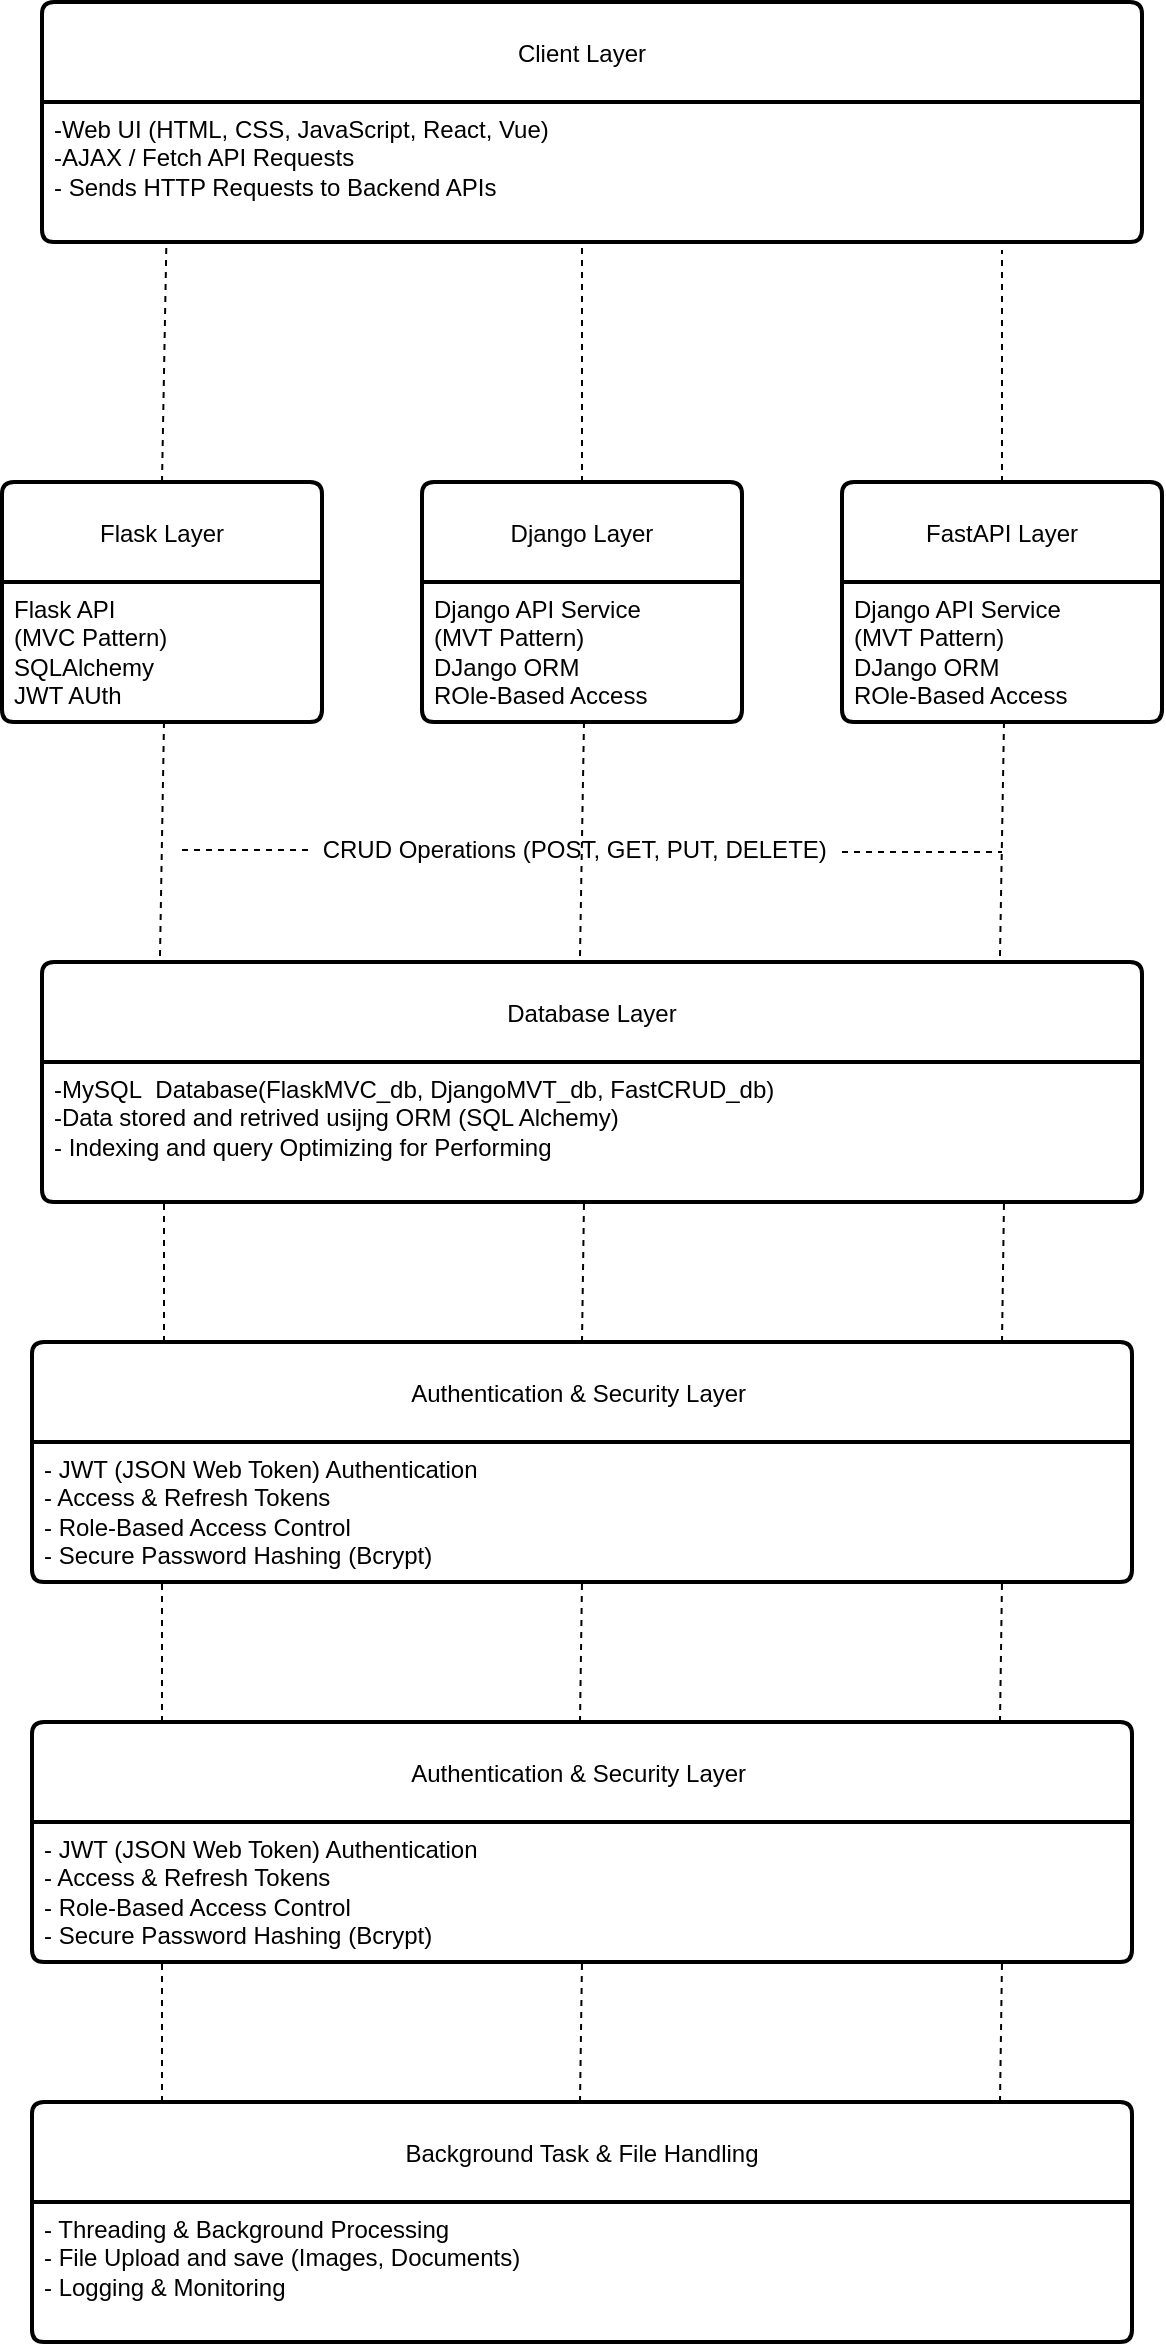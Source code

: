 <mxfile version="26.2.3">
  <diagram name="Page-1" id="sdyggujJHNHN_Gtt9IOw">
    <mxGraphModel dx="1716" dy="1402" grid="1" gridSize="10" guides="1" tooltips="1" connect="1" arrows="1" fold="1" page="1" pageScale="1" pageWidth="850" pageHeight="1100" math="0" shadow="0">
      <root>
        <mxCell id="0" />
        <mxCell id="1" parent="0" />
        <mxCell id="iOZSQs0oFjM2b9_TLqqi-8" value="&lt;span style=&quot;font-size: 12px; text-align: left;&quot;&gt;Client Layer&amp;nbsp; &amp;nbsp;&lt;/span&gt;" style="swimlane;childLayout=stackLayout;horizontal=1;startSize=50;horizontalStack=0;rounded=1;fontSize=14;fontStyle=0;strokeWidth=2;resizeParent=0;resizeLast=1;shadow=0;dashed=0;align=center;arcSize=4;whiteSpace=wrap;html=1;" vertex="1" parent="1">
          <mxGeometry x="1110" y="520" width="550" height="120" as="geometry" />
        </mxCell>
        <mxCell id="iOZSQs0oFjM2b9_TLqqi-9" value="&lt;div&gt;-Web UI (HTML, CSS, JavaScript, React, Vue)&amp;nbsp;&lt;/div&gt;&lt;div&gt;-AJAX / Fetch API Requests&lt;/div&gt;&lt;div&gt;- Sends HTTP Requests to Backend APIs&amp;nbsp;&lt;/div&gt;" style="align=left;strokeColor=none;fillColor=none;spacingLeft=4;spacingRight=4;fontSize=12;verticalAlign=top;resizable=0;rotatable=0;part=1;html=1;whiteSpace=wrap;" vertex="1" parent="iOZSQs0oFjM2b9_TLqqi-8">
          <mxGeometry y="50" width="550" height="70" as="geometry" />
        </mxCell>
        <mxCell id="iOZSQs0oFjM2b9_TLqqi-11" value="&lt;span style=&quot;font-size: 12px; text-align: left;&quot;&gt;Django Layer&lt;/span&gt;" style="swimlane;childLayout=stackLayout;horizontal=1;startSize=50;horizontalStack=0;rounded=1;fontSize=14;fontStyle=0;strokeWidth=2;resizeParent=0;resizeLast=1;shadow=0;dashed=0;align=center;arcSize=4;whiteSpace=wrap;html=1;" vertex="1" parent="1">
          <mxGeometry x="1300" y="760" width="160" height="120" as="geometry" />
        </mxCell>
        <mxCell id="iOZSQs0oFjM2b9_TLqqi-12" value="Django API Service&lt;div&gt;(MVT Pattern)&lt;/div&gt;&lt;div&gt;DJango ORM&lt;/div&gt;&lt;div&gt;ROle-Based Access&lt;/div&gt;" style="align=left;strokeColor=none;fillColor=none;spacingLeft=4;spacingRight=4;fontSize=12;verticalAlign=top;resizable=0;rotatable=0;part=1;html=1;whiteSpace=wrap;" vertex="1" parent="iOZSQs0oFjM2b9_TLqqi-11">
          <mxGeometry y="50" width="160" height="70" as="geometry" />
        </mxCell>
        <mxCell id="iOZSQs0oFjM2b9_TLqqi-13" value="&lt;span style=&quot;font-size: 12px; text-align: left;&quot;&gt;Flask Layer&lt;/span&gt;" style="swimlane;childLayout=stackLayout;horizontal=1;startSize=50;horizontalStack=0;rounded=1;fontSize=14;fontStyle=0;strokeWidth=2;resizeParent=0;resizeLast=1;shadow=0;dashed=0;align=center;arcSize=4;whiteSpace=wrap;html=1;" vertex="1" parent="1">
          <mxGeometry x="1090" y="760" width="160" height="120" as="geometry" />
        </mxCell>
        <mxCell id="iOZSQs0oFjM2b9_TLqqi-14" value="Flask API&lt;div&gt;(MVC Pattern)&lt;/div&gt;&lt;div&gt;SQLAlchemy&lt;/div&gt;&lt;div&gt;JWT AUth&lt;/div&gt;" style="align=left;strokeColor=none;fillColor=none;spacingLeft=4;spacingRight=4;fontSize=12;verticalAlign=top;resizable=0;rotatable=0;part=1;html=1;whiteSpace=wrap;" vertex="1" parent="iOZSQs0oFjM2b9_TLqqi-13">
          <mxGeometry y="50" width="160" height="70" as="geometry" />
        </mxCell>
        <mxCell id="iOZSQs0oFjM2b9_TLqqi-17" value="&lt;span style=&quot;font-size: 12px; text-align: left;&quot;&gt;Database Layer&lt;/span&gt;" style="swimlane;childLayout=stackLayout;horizontal=1;startSize=50;horizontalStack=0;rounded=1;fontSize=14;fontStyle=0;strokeWidth=2;resizeParent=0;resizeLast=1;shadow=0;dashed=0;align=center;arcSize=4;whiteSpace=wrap;html=1;" vertex="1" parent="1">
          <mxGeometry x="1110" y="1000" width="550" height="120" as="geometry" />
        </mxCell>
        <mxCell id="iOZSQs0oFjM2b9_TLqqi-18" value="-MySQL&amp;nbsp; Database(FlaskMVC_db, DjangoMVT_db, FastCRUD_db)&lt;div&gt;-Data stored and retrived usijng ORM (SQL Alchemy)&lt;/div&gt;&lt;div&gt;- Indexing and query Optimizing for Performing&amp;nbsp;&amp;nbsp;&lt;span style=&quot;white-space: pre;&quot;&gt;&#x9;&lt;/span&gt;&lt;/div&gt;" style="align=left;strokeColor=none;fillColor=none;spacingLeft=4;spacingRight=4;fontSize=12;verticalAlign=top;resizable=0;rotatable=0;part=1;html=1;whiteSpace=wrap;" vertex="1" parent="iOZSQs0oFjM2b9_TLqqi-17">
          <mxGeometry y="50" width="550" height="70" as="geometry" />
        </mxCell>
        <mxCell id="iOZSQs0oFjM2b9_TLqqi-26" value="&lt;span style=&quot;font-size: 12px; text-align: left;&quot;&gt;FastAPI Layer&lt;/span&gt;" style="swimlane;childLayout=stackLayout;horizontal=1;startSize=50;horizontalStack=0;rounded=1;fontSize=14;fontStyle=0;strokeWidth=2;resizeParent=0;resizeLast=1;shadow=0;dashed=0;align=center;arcSize=4;whiteSpace=wrap;html=1;" vertex="1" parent="1">
          <mxGeometry x="1510" y="760" width="160" height="120" as="geometry" />
        </mxCell>
        <mxCell id="iOZSQs0oFjM2b9_TLqqi-27" value="Django API Service&lt;div&gt;(MVT Pattern)&lt;/div&gt;&lt;div&gt;DJango ORM&lt;/div&gt;&lt;div&gt;ROle-Based Access&lt;/div&gt;" style="align=left;strokeColor=none;fillColor=none;spacingLeft=4;spacingRight=4;fontSize=12;verticalAlign=top;resizable=0;rotatable=0;part=1;html=1;whiteSpace=wrap;" vertex="1" parent="iOZSQs0oFjM2b9_TLqqi-26">
          <mxGeometry y="50" width="160" height="70" as="geometry" />
        </mxCell>
        <mxCell id="iOZSQs0oFjM2b9_TLqqi-34" value="" style="endArrow=none;dashed=1;html=1;rounded=0;entryX=0.113;entryY=1.037;entryDx=0;entryDy=0;entryPerimeter=0;exitX=0.5;exitY=0;exitDx=0;exitDy=0;" edge="1" parent="1" source="iOZSQs0oFjM2b9_TLqqi-13" target="iOZSQs0oFjM2b9_TLqqi-9">
          <mxGeometry width="50" height="50" relative="1" as="geometry">
            <mxPoint x="1170" y="740" as="sourcePoint" />
            <mxPoint x="1170" y="660" as="targetPoint" />
          </mxGeometry>
        </mxCell>
        <mxCell id="iOZSQs0oFjM2b9_TLqqi-35" value="" style="endArrow=none;dashed=1;html=1;rounded=0;exitX=0.5;exitY=0;exitDx=0;exitDy=0;" edge="1" parent="1" source="iOZSQs0oFjM2b9_TLqqi-11">
          <mxGeometry width="50" height="50" relative="1" as="geometry">
            <mxPoint x="1180" y="770" as="sourcePoint" />
            <mxPoint x="1380" y="643" as="targetPoint" />
          </mxGeometry>
        </mxCell>
        <mxCell id="iOZSQs0oFjM2b9_TLqqi-36" value="" style="endArrow=none;dashed=1;html=1;rounded=0;exitX=0.5;exitY=0;exitDx=0;exitDy=0;" edge="1" parent="1" source="iOZSQs0oFjM2b9_TLqqi-26">
          <mxGeometry width="50" height="50" relative="1" as="geometry">
            <mxPoint x="1390" y="770" as="sourcePoint" />
            <mxPoint x="1590" y="644" as="targetPoint" />
          </mxGeometry>
        </mxCell>
        <mxCell id="iOZSQs0oFjM2b9_TLqqi-37" value="" style="endArrow=none;dashed=1;html=1;rounded=0;entryX=0.113;entryY=1.037;entryDx=0;entryDy=0;entryPerimeter=0;exitX=0.5;exitY=0;exitDx=0;exitDy=0;" edge="1" parent="1">
          <mxGeometry width="50" height="50" relative="1" as="geometry">
            <mxPoint x="1169" y="997" as="sourcePoint" />
            <mxPoint x="1171" y="880" as="targetPoint" />
          </mxGeometry>
        </mxCell>
        <mxCell id="iOZSQs0oFjM2b9_TLqqi-38" value="" style="endArrow=none;dashed=1;html=1;rounded=0;entryX=0.113;entryY=1.037;entryDx=0;entryDy=0;entryPerimeter=0;exitX=0.5;exitY=0;exitDx=0;exitDy=0;" edge="1" parent="1">
          <mxGeometry width="50" height="50" relative="1" as="geometry">
            <mxPoint x="1379" y="997" as="sourcePoint" />
            <mxPoint x="1381" y="880" as="targetPoint" />
          </mxGeometry>
        </mxCell>
        <mxCell id="iOZSQs0oFjM2b9_TLqqi-39" value="" style="endArrow=none;dashed=1;html=1;rounded=0;entryX=0.113;entryY=1.037;entryDx=0;entryDy=0;entryPerimeter=0;exitX=0.5;exitY=0;exitDx=0;exitDy=0;" edge="1" parent="1">
          <mxGeometry width="50" height="50" relative="1" as="geometry">
            <mxPoint x="1589" y="997" as="sourcePoint" />
            <mxPoint x="1591" y="880" as="targetPoint" />
          </mxGeometry>
        </mxCell>
        <mxCell id="iOZSQs0oFjM2b9_TLqqi-44" value=" CRUD Operations (POST, GET, PUT, DELETE)" style="text;whiteSpace=wrap;" vertex="1" parent="1">
          <mxGeometry x="1245" y="930" width="270" height="10" as="geometry" />
        </mxCell>
        <mxCell id="iOZSQs0oFjM2b9_TLqqi-52" value="" style="endArrow=none;dashed=1;html=1;rounded=0;entryX=0;entryY=1;entryDx=0;entryDy=0;" edge="1" parent="1">
          <mxGeometry width="50" height="50" relative="1" as="geometry">
            <mxPoint x="1180" y="944" as="sourcePoint" />
            <mxPoint x="1245.0" y="944" as="targetPoint" />
          </mxGeometry>
        </mxCell>
        <mxCell id="iOZSQs0oFjM2b9_TLqqi-53" value="" style="endArrow=none;dashed=1;html=1;rounded=0;" edge="1" parent="1">
          <mxGeometry width="50" height="50" relative="1" as="geometry">
            <mxPoint x="1510" y="945" as="sourcePoint" />
            <mxPoint x="1590" y="945" as="targetPoint" />
          </mxGeometry>
        </mxCell>
        <mxCell id="iOZSQs0oFjM2b9_TLqqi-57" value="&lt;div style=&quot;text-align: left;&quot;&gt;&lt;span style=&quot;background-color: transparent; font-size: 12px;&quot;&gt;Authentication &amp;amp; Security Layer&amp;nbsp;&lt;/span&gt;&lt;/div&gt;" style="swimlane;childLayout=stackLayout;horizontal=1;startSize=50;horizontalStack=0;rounded=1;fontSize=14;fontStyle=0;strokeWidth=2;resizeParent=0;resizeLast=1;shadow=0;dashed=0;align=center;arcSize=4;whiteSpace=wrap;html=1;" vertex="1" parent="1">
          <mxGeometry x="1105" y="1190" width="550" height="120" as="geometry" />
        </mxCell>
        <mxCell id="iOZSQs0oFjM2b9_TLqqi-58" value="&lt;div&gt;- JWT (JSON Web Token) Authentication&lt;/div&gt;&lt;div&gt;- Access &amp;amp; Refresh Tokens&amp;nbsp;&lt;/div&gt;&lt;div&gt;- Role-Based Access Control&lt;/div&gt;&lt;div&gt;- Secure Password Hashing (Bcrypt)&amp;nbsp;&lt;/div&gt;" style="align=left;strokeColor=none;fillColor=none;spacingLeft=4;spacingRight=4;fontSize=12;verticalAlign=top;resizable=0;rotatable=0;part=1;html=1;whiteSpace=wrap;" vertex="1" parent="iOZSQs0oFjM2b9_TLqqi-57">
          <mxGeometry y="50" width="550" height="70" as="geometry" />
        </mxCell>
        <mxCell id="iOZSQs0oFjM2b9_TLqqi-59" value="&lt;div style=&quot;text-align: left;&quot;&gt;&lt;span style=&quot;background-color: transparent; font-size: 12px;&quot;&gt;Authentication &amp;amp; Security Layer&amp;nbsp;&lt;/span&gt;&lt;/div&gt;" style="swimlane;childLayout=stackLayout;horizontal=1;startSize=50;horizontalStack=0;rounded=1;fontSize=14;fontStyle=0;strokeWidth=2;resizeParent=0;resizeLast=1;shadow=0;dashed=0;align=center;arcSize=4;whiteSpace=wrap;html=1;" vertex="1" parent="1">
          <mxGeometry x="1105" y="1380" width="550" height="120" as="geometry" />
        </mxCell>
        <mxCell id="iOZSQs0oFjM2b9_TLqqi-60" value="&lt;div&gt;- JWT (JSON Web Token) Authentication&lt;/div&gt;&lt;div&gt;- Access &amp;amp; Refresh Tokens&amp;nbsp;&lt;/div&gt;&lt;div&gt;- Role-Based Access Control&lt;/div&gt;&lt;div&gt;- Secure Password Hashing (Bcrypt)&amp;nbsp;&lt;/div&gt;" style="align=left;strokeColor=none;fillColor=none;spacingLeft=4;spacingRight=4;fontSize=12;verticalAlign=top;resizable=0;rotatable=0;part=1;html=1;whiteSpace=wrap;" vertex="1" parent="iOZSQs0oFjM2b9_TLqqi-59">
          <mxGeometry y="50" width="550" height="70" as="geometry" />
        </mxCell>
        <mxCell id="iOZSQs0oFjM2b9_TLqqi-61" value="" style="endArrow=none;dashed=1;html=1;rounded=0;entryX=0.113;entryY=1.037;entryDx=0;entryDy=0;entryPerimeter=0;" edge="1" parent="1">
          <mxGeometry width="50" height="50" relative="1" as="geometry">
            <mxPoint x="1171" y="1190" as="sourcePoint" />
            <mxPoint x="1171" y="1120" as="targetPoint" />
          </mxGeometry>
        </mxCell>
        <mxCell id="iOZSQs0oFjM2b9_TLqqi-62" value="" style="endArrow=none;dashed=1;html=1;rounded=0;entryX=0.113;entryY=1.037;entryDx=0;entryDy=0;entryPerimeter=0;" edge="1" parent="1">
          <mxGeometry width="50" height="50" relative="1" as="geometry">
            <mxPoint x="1380" y="1190" as="sourcePoint" />
            <mxPoint x="1381" y="1120" as="targetPoint" />
          </mxGeometry>
        </mxCell>
        <mxCell id="iOZSQs0oFjM2b9_TLqqi-63" value="" style="endArrow=none;dashed=1;html=1;rounded=0;entryX=0.113;entryY=1.037;entryDx=0;entryDy=0;entryPerimeter=0;" edge="1" parent="1">
          <mxGeometry width="50" height="50" relative="1" as="geometry">
            <mxPoint x="1590" y="1190" as="sourcePoint" />
            <mxPoint x="1591" y="1120" as="targetPoint" />
          </mxGeometry>
        </mxCell>
        <mxCell id="iOZSQs0oFjM2b9_TLqqi-64" value="" style="endArrow=none;dashed=1;html=1;rounded=0;entryX=0.113;entryY=1.037;entryDx=0;entryDy=0;entryPerimeter=0;" edge="1" parent="1">
          <mxGeometry width="50" height="50" relative="1" as="geometry">
            <mxPoint x="1170" y="1380" as="sourcePoint" />
            <mxPoint x="1170" y="1310" as="targetPoint" />
          </mxGeometry>
        </mxCell>
        <mxCell id="iOZSQs0oFjM2b9_TLqqi-65" value="" style="endArrow=none;dashed=1;html=1;rounded=0;entryX=0.113;entryY=1.037;entryDx=0;entryDy=0;entryPerimeter=0;" edge="1" parent="1">
          <mxGeometry width="50" height="50" relative="1" as="geometry">
            <mxPoint x="1379" y="1380" as="sourcePoint" />
            <mxPoint x="1380" y="1310" as="targetPoint" />
          </mxGeometry>
        </mxCell>
        <mxCell id="iOZSQs0oFjM2b9_TLqqi-66" value="" style="endArrow=none;dashed=1;html=1;rounded=0;entryX=0.113;entryY=1.037;entryDx=0;entryDy=0;entryPerimeter=0;" edge="1" parent="1">
          <mxGeometry width="50" height="50" relative="1" as="geometry">
            <mxPoint x="1589" y="1380" as="sourcePoint" />
            <mxPoint x="1590" y="1310" as="targetPoint" />
          </mxGeometry>
        </mxCell>
        <mxCell id="iOZSQs0oFjM2b9_TLqqi-67" value="&lt;div style=&quot;text-align: left;&quot;&gt;&lt;span style=&quot;font-size: 12px;&quot;&gt;Background Task &amp;amp; File Handling&lt;/span&gt;&lt;/div&gt;" style="swimlane;childLayout=stackLayout;horizontal=1;startSize=50;horizontalStack=0;rounded=1;fontSize=14;fontStyle=0;strokeWidth=2;resizeParent=0;resizeLast=1;shadow=0;dashed=0;align=center;arcSize=4;whiteSpace=wrap;html=1;" vertex="1" parent="1">
          <mxGeometry x="1105" y="1570" width="550" height="120" as="geometry" />
        </mxCell>
        <mxCell id="iOZSQs0oFjM2b9_TLqqi-68" value="&lt;div&gt;- Threading &amp;amp; Background Processing&amp;nbsp;&lt;/div&gt;&lt;div&gt;- File Upload and save (Images, Documents)&lt;/div&gt;&lt;div&gt;- Logging &amp;amp; Monitoring&amp;nbsp;&lt;/div&gt;" style="align=left;strokeColor=none;fillColor=none;spacingLeft=4;spacingRight=4;fontSize=12;verticalAlign=top;resizable=0;rotatable=0;part=1;html=1;whiteSpace=wrap;" vertex="1" parent="iOZSQs0oFjM2b9_TLqqi-67">
          <mxGeometry y="50" width="550" height="70" as="geometry" />
        </mxCell>
        <mxCell id="iOZSQs0oFjM2b9_TLqqi-71" value="" style="endArrow=none;dashed=1;html=1;rounded=0;entryX=0.113;entryY=1.037;entryDx=0;entryDy=0;entryPerimeter=0;" edge="1" parent="1">
          <mxGeometry width="50" height="50" relative="1" as="geometry">
            <mxPoint x="1170" y="1570" as="sourcePoint" />
            <mxPoint x="1170" y="1500" as="targetPoint" />
          </mxGeometry>
        </mxCell>
        <mxCell id="iOZSQs0oFjM2b9_TLqqi-72" value="" style="endArrow=none;dashed=1;html=1;rounded=0;entryX=0.113;entryY=1.037;entryDx=0;entryDy=0;entryPerimeter=0;" edge="1" parent="1">
          <mxGeometry width="50" height="50" relative="1" as="geometry">
            <mxPoint x="1379" y="1570" as="sourcePoint" />
            <mxPoint x="1380" y="1500" as="targetPoint" />
          </mxGeometry>
        </mxCell>
        <mxCell id="iOZSQs0oFjM2b9_TLqqi-73" value="" style="endArrow=none;dashed=1;html=1;rounded=0;entryX=0.113;entryY=1.037;entryDx=0;entryDy=0;entryPerimeter=0;" edge="1" parent="1">
          <mxGeometry width="50" height="50" relative="1" as="geometry">
            <mxPoint x="1589" y="1570" as="sourcePoint" />
            <mxPoint x="1590" y="1500" as="targetPoint" />
          </mxGeometry>
        </mxCell>
      </root>
    </mxGraphModel>
  </diagram>
</mxfile>
